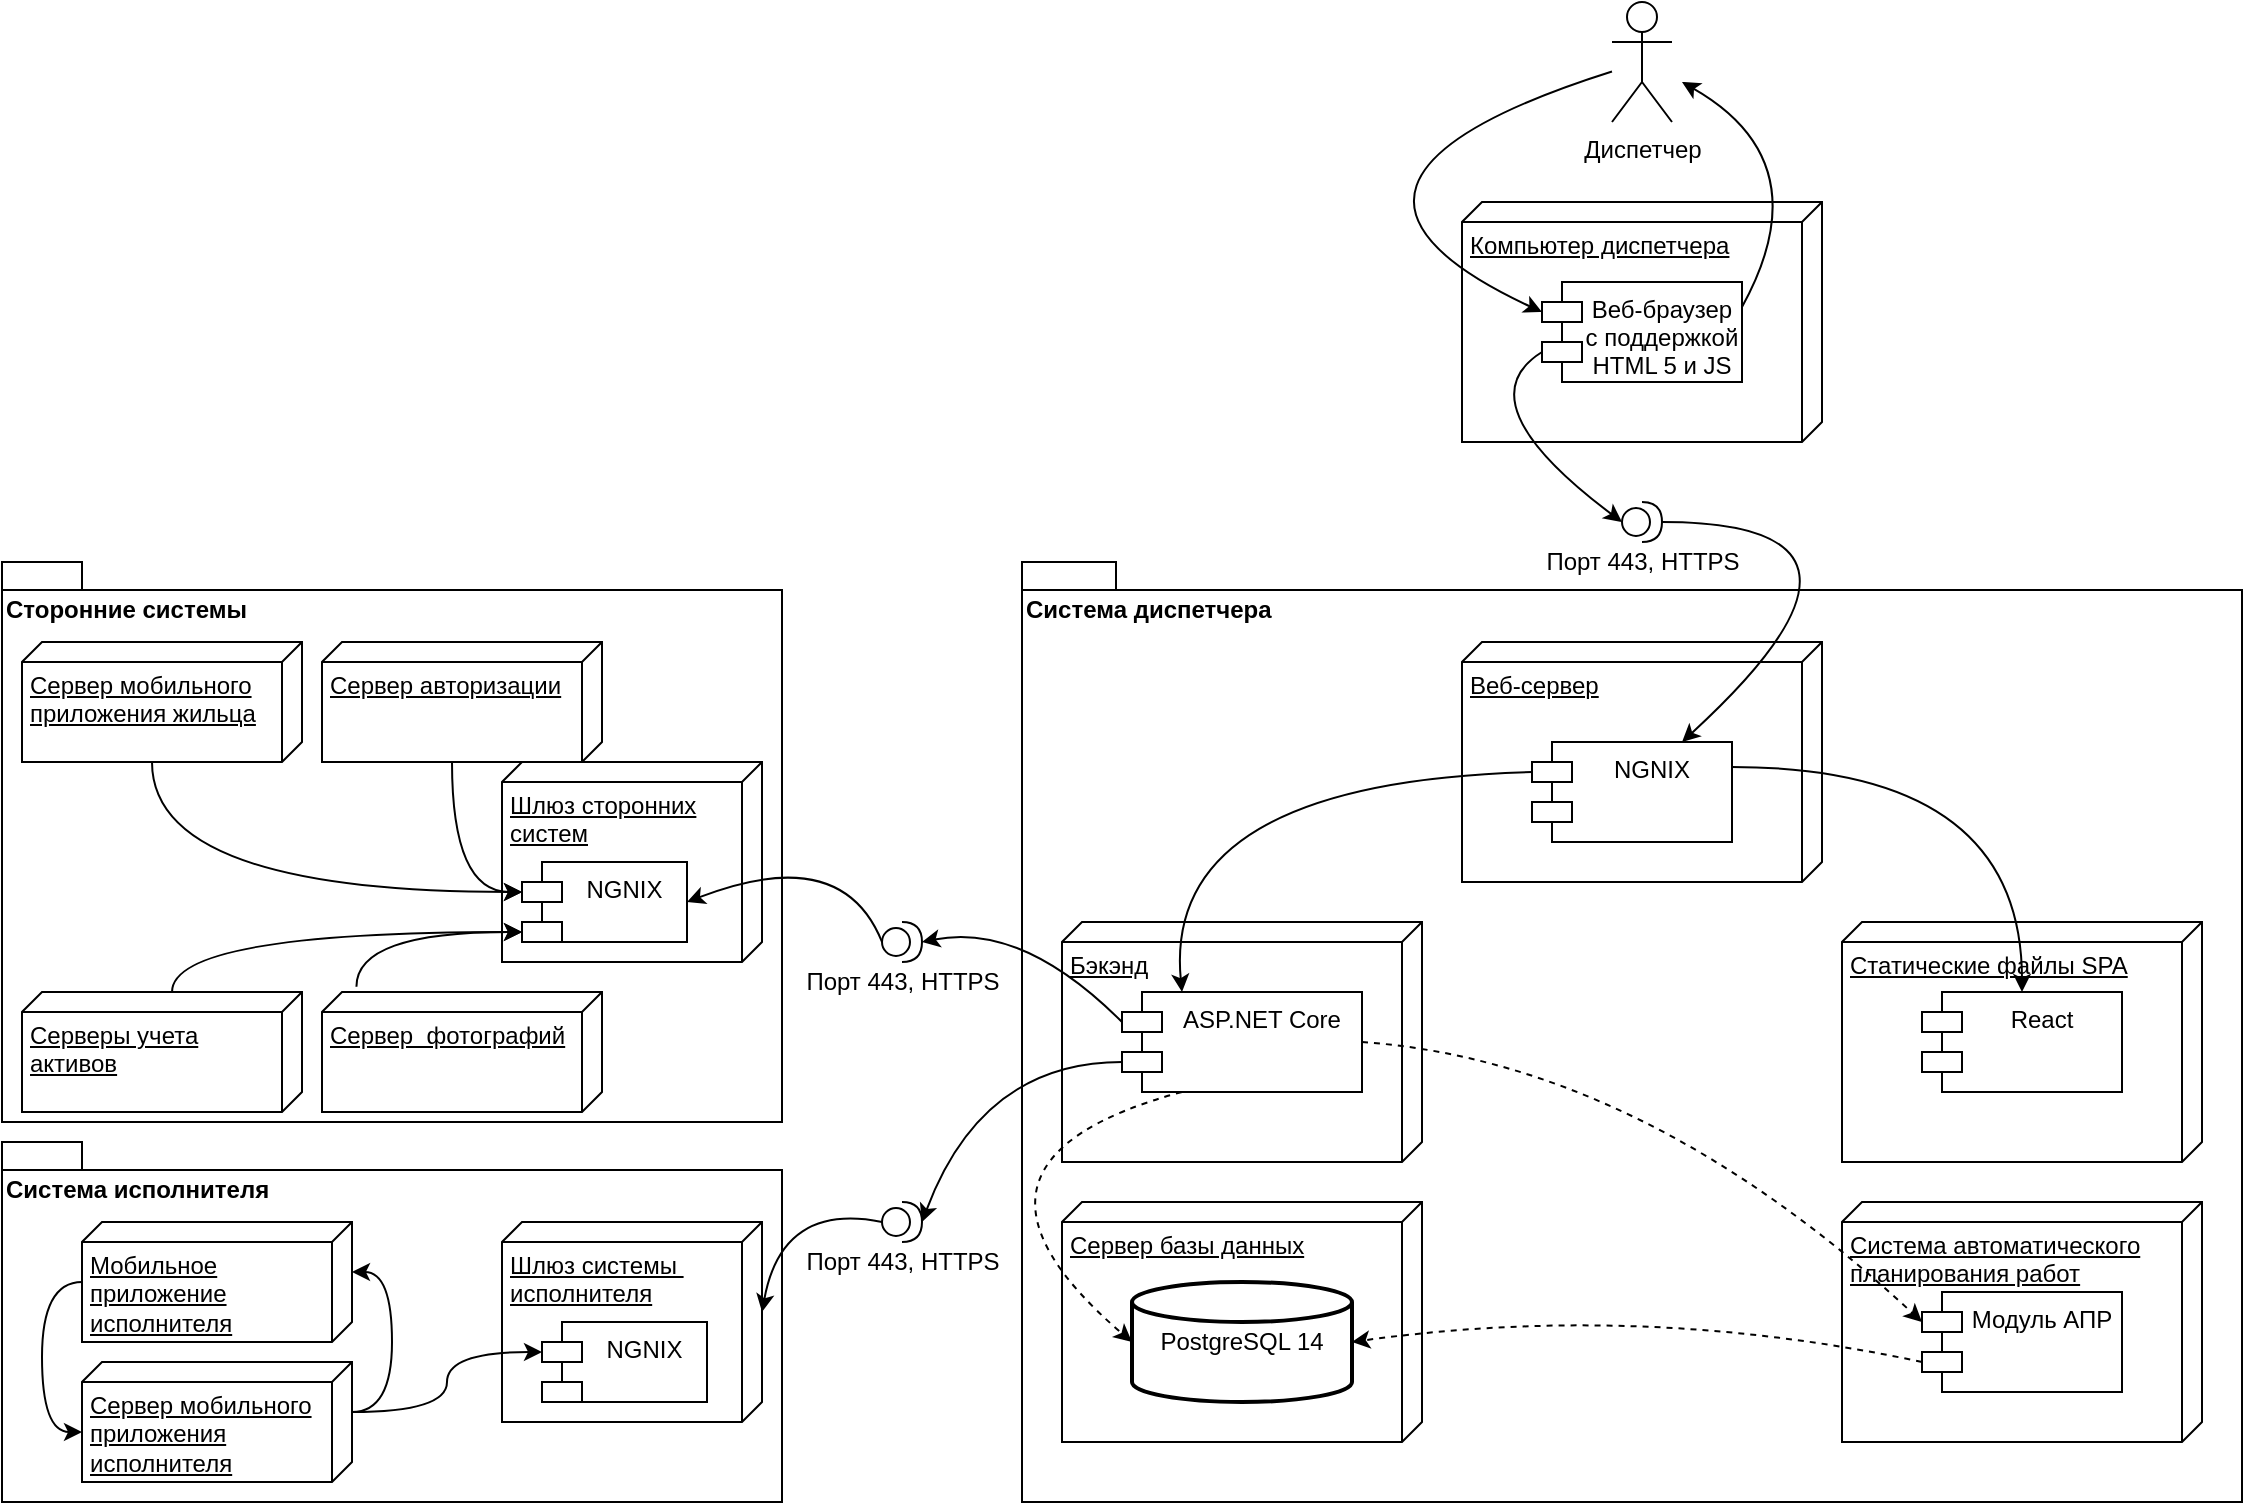<mxfile version="20.6.2" type="github">
  <diagram id="HOSZykifcjWmg74krggU" name="Page-1">
    <mxGraphModel dx="1718" dy="928" grid="1" gridSize="10" guides="1" tooltips="1" connect="1" arrows="1" fold="1" page="1" pageScale="1" pageWidth="850" pageHeight="1100" math="0" shadow="0">
      <root>
        <mxCell id="0" />
        <mxCell id="1" parent="0" />
        <mxCell id="c7Pb04o0xOLfkEv4fk63-9" value="Система диспетчера" style="shape=folder;fontStyle=1;spacingTop=10;tabWidth=40;tabHeight=14;tabPosition=left;html=1;verticalAlign=top;align=left;" parent="1" vertex="1">
          <mxGeometry x="510" y="300" width="610" height="470" as="geometry" />
        </mxCell>
        <mxCell id="c7Pb04o0xOLfkEv4fk63-4" value="Сторонние системы" style="shape=folder;fontStyle=1;spacingTop=10;tabWidth=40;tabHeight=14;tabPosition=left;html=1;verticalAlign=top;align=left;" parent="1" vertex="1">
          <mxGeometry y="300" width="390" height="280" as="geometry" />
        </mxCell>
        <mxCell id="c7Pb04o0xOLfkEv4fk63-5" value="Сервер мобильного &lt;br&gt;приложения жильца" style="verticalAlign=top;align=left;spacingTop=8;spacingLeft=2;spacingRight=12;shape=cube;size=10;direction=south;fontStyle=4;html=1;" parent="1" vertex="1">
          <mxGeometry x="10" y="340" width="140" height="60" as="geometry" />
        </mxCell>
        <mxCell id="c7Pb04o0xOLfkEv4fk63-6" value="Сервер авторизации" style="verticalAlign=top;align=left;spacingTop=8;spacingLeft=2;spacingRight=12;shape=cube;size=10;direction=south;fontStyle=4;html=1;" parent="1" vertex="1">
          <mxGeometry x="160" y="340" width="140" height="60" as="geometry" />
        </mxCell>
        <mxCell id="c7Pb04o0xOLfkEv4fk63-7" value="Серверы учета&lt;br&gt;активов" style="verticalAlign=top;align=left;spacingTop=8;spacingLeft=2;spacingRight=12;shape=cube;size=10;direction=south;fontStyle=4;html=1;" parent="1" vertex="1">
          <mxGeometry x="10" y="515" width="140" height="60" as="geometry" />
        </mxCell>
        <mxCell id="c7Pb04o0xOLfkEv4fk63-11" value="Сервер базы данных" style="verticalAlign=top;align=left;spacingTop=8;spacingLeft=2;spacingRight=12;shape=cube;size=10;direction=south;fontStyle=4;html=1;" parent="1" vertex="1">
          <mxGeometry x="530" y="620" width="180" height="120" as="geometry" />
        </mxCell>
        <mxCell id="c7Pb04o0xOLfkEv4fk63-12" value="PostgreSQL 14" style="strokeWidth=2;html=1;shape=mxgraph.flowchart.database;whiteSpace=wrap;verticalAlign=middle;" parent="1" vertex="1">
          <mxGeometry x="565" y="660" width="110" height="60" as="geometry" />
        </mxCell>
        <mxCell id="c7Pb04o0xOLfkEv4fk63-13" value="Веб-сервер" style="verticalAlign=top;align=left;spacingTop=8;spacingLeft=2;spacingRight=12;shape=cube;size=10;direction=south;fontStyle=4;html=1;" parent="1" vertex="1">
          <mxGeometry x="730" y="340" width="180" height="120" as="geometry" />
        </mxCell>
        <mxCell id="c7Pb04o0xOLfkEv4fk63-14" value="NGNIX" style="shape=module;align=left;spacingLeft=20;align=center;verticalAlign=top;" parent="1" vertex="1">
          <mxGeometry x="765" y="390" width="100" height="50" as="geometry" />
        </mxCell>
        <mxCell id="c7Pb04o0xOLfkEv4fk63-15" value="Диспетчер" style="shape=umlActor;verticalLabelPosition=bottom;verticalAlign=top;html=1;" parent="1" vertex="1">
          <mxGeometry x="805" y="20" width="30" height="60" as="geometry" />
        </mxCell>
        <mxCell id="c7Pb04o0xOLfkEv4fk63-27" value="Бэкэнд" style="verticalAlign=top;align=left;spacingTop=8;spacingLeft=2;spacingRight=12;shape=cube;size=10;direction=south;fontStyle=4;html=1;" parent="1" vertex="1">
          <mxGeometry x="530" y="480" width="180" height="120" as="geometry" />
        </mxCell>
        <mxCell id="c7Pb04o0xOLfkEv4fk63-28" value="ASP.NET Core" style="shape=module;align=left;spacingLeft=20;align=center;verticalAlign=top;" parent="1" vertex="1">
          <mxGeometry x="560" y="515" width="120" height="50" as="geometry" />
        </mxCell>
        <mxCell id="c7Pb04o0xOLfkEv4fk63-29" value="Статические файлы SPA" style="verticalAlign=top;align=left;spacingTop=8;spacingLeft=2;spacingRight=12;shape=cube;size=10;direction=south;fontStyle=4;html=1;" parent="1" vertex="1">
          <mxGeometry x="920" y="480" width="180" height="120" as="geometry" />
        </mxCell>
        <mxCell id="c7Pb04o0xOLfkEv4fk63-41" style="edgeStyle=orthogonalEdgeStyle;curved=1;orthogonalLoop=1;jettySize=auto;html=1;exitX=1;exitY=0.25;exitDx=0;exitDy=0;entryX=0.5;entryY=0;entryDx=0;entryDy=0;elbow=vertical;" parent="1" source="c7Pb04o0xOLfkEv4fk63-14" target="c7Pb04o0xOLfkEv4fk63-30" edge="1">
          <mxGeometry relative="1" as="geometry" />
        </mxCell>
        <mxCell id="c7Pb04o0xOLfkEv4fk63-30" value="React" style="shape=module;align=left;spacingLeft=20;align=center;verticalAlign=top;" parent="1" vertex="1">
          <mxGeometry x="960" y="515" width="100" height="50" as="geometry" />
        </mxCell>
        <mxCell id="c7Pb04o0xOLfkEv4fk63-37" value="" style="curved=1;endArrow=classic;html=1;elbow=vertical;entryX=0;entryY=0.5;entryDx=0;entryDy=0;exitX=0.25;exitY=1;exitDx=0;exitDy=0;entryPerimeter=0;dashed=1;" parent="1" source="c7Pb04o0xOLfkEv4fk63-28" target="c7Pb04o0xOLfkEv4fk63-12" edge="1">
          <mxGeometry width="50" height="50" relative="1" as="geometry">
            <mxPoint x="530" y="565" as="sourcePoint" />
            <mxPoint x="555" y="690" as="targetPoint" />
            <Array as="points">
              <mxPoint x="460" y="600" />
            </Array>
          </mxGeometry>
        </mxCell>
        <mxCell id="c7Pb04o0xOLfkEv4fk63-39" value="" style="curved=1;endArrow=classic;html=1;elbow=vertical;exitX=0;exitY=0;exitDx=0;exitDy=15;exitPerimeter=0;entryX=0.25;entryY=0;entryDx=0;entryDy=0;" parent="1" source="c7Pb04o0xOLfkEv4fk63-14" target="c7Pb04o0xOLfkEv4fk63-28" edge="1">
          <mxGeometry width="50" height="50" relative="1" as="geometry">
            <mxPoint x="580" y="460" as="sourcePoint" />
            <mxPoint x="630" y="410" as="targetPoint" />
            <Array as="points">
              <mxPoint x="580" y="410" />
            </Array>
          </mxGeometry>
        </mxCell>
        <mxCell id="c7Pb04o0xOLfkEv4fk63-43" value="Сервер&amp;nbsp; фотографий" style="verticalAlign=top;align=left;spacingTop=8;spacingLeft=2;spacingRight=12;shape=cube;size=10;direction=south;fontStyle=4;html=1;" parent="1" vertex="1">
          <mxGeometry x="160" y="515" width="140" height="60" as="geometry" />
        </mxCell>
        <mxCell id="c7Pb04o0xOLfkEv4fk63-46" value="Компьютер диспетчера" style="verticalAlign=top;align=left;spacingTop=8;spacingLeft=2;spacingRight=12;shape=cube;size=10;direction=south;fontStyle=4;html=1;" parent="1" vertex="1">
          <mxGeometry x="730" y="120" width="180" height="120" as="geometry" />
        </mxCell>
        <mxCell id="c7Pb04o0xOLfkEv4fk63-47" value="Веб-браузер&#xa;с поддержкой&#xa;HTML 5 и JS" style="shape=module;align=left;spacingLeft=20;align=center;verticalAlign=top;" parent="1" vertex="1">
          <mxGeometry x="770" y="160" width="100" height="50" as="geometry" />
        </mxCell>
        <mxCell id="c7Pb04o0xOLfkEv4fk63-49" value="" style="curved=1;endArrow=classic;html=1;elbow=vertical;exitX=1;exitY=0.5;exitDx=0;exitDy=0;entryX=0.75;entryY=0;entryDx=0;entryDy=0;exitPerimeter=0;" parent="1" source="c7Pb04o0xOLfkEv4fk63-61" target="c7Pb04o0xOLfkEv4fk63-14" edge="1">
          <mxGeometry width="50" height="50" relative="1" as="geometry">
            <mxPoint x="835" y="250" as="sourcePoint" />
            <mxPoint x="840" y="400" as="targetPoint" />
            <Array as="points">
              <mxPoint x="960" y="280" />
            </Array>
          </mxGeometry>
        </mxCell>
        <mxCell id="c7Pb04o0xOLfkEv4fk63-52" value="" style="curved=1;endArrow=classic;html=1;elbow=vertical;entryX=0;entryY=0;entryDx=0;entryDy=15;entryPerimeter=0;" parent="1" source="c7Pb04o0xOLfkEv4fk63-15" target="c7Pb04o0xOLfkEv4fk63-47" edge="1">
          <mxGeometry width="50" height="50" relative="1" as="geometry">
            <mxPoint x="620" y="150" as="sourcePoint" />
            <mxPoint x="570" y="200" as="targetPoint" />
            <Array as="points">
              <mxPoint x="630" y="110" />
            </Array>
          </mxGeometry>
        </mxCell>
        <mxCell id="c7Pb04o0xOLfkEv4fk63-53" value="" style="curved=1;endArrow=classic;html=1;elbow=vertical;entryX=0.75;entryY=0;entryDx=0;entryDy=0;exitX=1;exitY=0.25;exitDx=0;exitDy=0;" parent="1" source="c7Pb04o0xOLfkEv4fk63-47" edge="1">
          <mxGeometry width="50" height="50" relative="1" as="geometry">
            <mxPoint x="935" y="170" as="sourcePoint" />
            <mxPoint x="840" y="60" as="targetPoint" />
            <Array as="points">
              <mxPoint x="910" y="100" />
            </Array>
          </mxGeometry>
        </mxCell>
        <mxCell id="c7Pb04o0xOLfkEv4fk63-61" value="Порт 443, HTTPS" style="shape=providedRequiredInterface;html=1;verticalLabelPosition=bottom;sketch=0;" parent="1" vertex="1">
          <mxGeometry x="810" y="270" width="20" height="20" as="geometry" />
        </mxCell>
        <mxCell id="c7Pb04o0xOLfkEv4fk63-63" value="" style="curved=1;endArrow=classic;html=1;elbow=vertical;exitX=0;exitY=0;exitDx=0;exitDy=35;exitPerimeter=0;entryX=0;entryY=0.5;entryDx=0;entryDy=0;entryPerimeter=0;" parent="1" source="c7Pb04o0xOLfkEv4fk63-47" target="c7Pb04o0xOLfkEv4fk63-61" edge="1">
          <mxGeometry width="50" height="50" relative="1" as="geometry">
            <mxPoint x="650" y="270" as="sourcePoint" />
            <mxPoint x="700" y="220" as="targetPoint" />
            <Array as="points">
              <mxPoint x="730" y="220" />
            </Array>
          </mxGeometry>
        </mxCell>
        <mxCell id="FkNzXoSjD3-juMTVNShU-1" value="Система автоматического &lt;br&gt;планирования работ" style="verticalAlign=top;align=left;spacingTop=8;spacingLeft=2;spacingRight=12;shape=cube;size=10;direction=south;fontStyle=4;html=1;" parent="1" vertex="1">
          <mxGeometry x="920" y="620" width="180" height="120" as="geometry" />
        </mxCell>
        <mxCell id="FkNzXoSjD3-juMTVNShU-2" value="Модуль АПР" style="shape=module;align=left;spacingLeft=20;align=center;verticalAlign=top;" parent="1" vertex="1">
          <mxGeometry x="960" y="665" width="100" height="50" as="geometry" />
        </mxCell>
        <mxCell id="PSeWbSXy1p2zwvH1zqWu-2" value="" style="curved=1;endArrow=classic;html=1;rounded=0;dashed=1;exitX=0;exitY=0;exitDx=0;exitDy=35;exitPerimeter=0;entryX=1;entryY=0.5;entryDx=0;entryDy=0;entryPerimeter=0;" parent="1" source="FkNzXoSjD3-juMTVNShU-2" target="c7Pb04o0xOLfkEv4fk63-12" edge="1">
          <mxGeometry width="50" height="50" relative="1" as="geometry">
            <mxPoint x="790" y="740" as="sourcePoint" />
            <mxPoint x="840" y="690" as="targetPoint" />
            <Array as="points">
              <mxPoint x="820" y="670" />
            </Array>
          </mxGeometry>
        </mxCell>
        <mxCell id="PSeWbSXy1p2zwvH1zqWu-3" value="" style="curved=1;endArrow=classic;html=1;rounded=0;dashed=1;exitX=1;exitY=0.5;exitDx=0;exitDy=0;entryX=0;entryY=0;entryDx=0;entryDy=15;entryPerimeter=0;" parent="1" source="c7Pb04o0xOLfkEv4fk63-28" target="FkNzXoSjD3-juMTVNShU-2" edge="1">
          <mxGeometry width="50" height="50" relative="1" as="geometry">
            <mxPoint x="760" y="630" as="sourcePoint" />
            <mxPoint x="810" y="580" as="targetPoint" />
            <Array as="points">
              <mxPoint x="820" y="550" />
            </Array>
          </mxGeometry>
        </mxCell>
        <mxCell id="PSeWbSXy1p2zwvH1zqWu-5" value="Система исполнителя" style="shape=folder;fontStyle=1;spacingTop=10;tabWidth=40;tabHeight=14;tabPosition=left;html=1;verticalAlign=top;align=left;" parent="1" vertex="1">
          <mxGeometry y="590" width="390" height="180" as="geometry" />
        </mxCell>
        <mxCell id="8StI7TC810osYnpJ2KcV-23" style="edgeStyle=orthogonalEdgeStyle;curved=1;orthogonalLoop=1;jettySize=auto;html=1;entryX=0;entryY=0;entryDx=35;entryDy=135;entryPerimeter=0;" edge="1" parent="1" source="PSeWbSXy1p2zwvH1zqWu-6" target="PSeWbSXy1p2zwvH1zqWu-7">
          <mxGeometry relative="1" as="geometry">
            <Array as="points">
              <mxPoint x="20" y="660" />
              <mxPoint x="20" y="735" />
            </Array>
          </mxGeometry>
        </mxCell>
        <mxCell id="PSeWbSXy1p2zwvH1zqWu-6" value="Мобильное &lt;br&gt;приложение&lt;br&gt;исполнителя" style="verticalAlign=top;align=left;spacingTop=8;spacingLeft=2;spacingRight=12;shape=cube;size=10;direction=south;fontStyle=4;html=1;" parent="1" vertex="1">
          <mxGeometry x="40" y="630" width="135" height="60" as="geometry" />
        </mxCell>
        <mxCell id="8StI7TC810osYnpJ2KcV-22" style="edgeStyle=orthogonalEdgeStyle;curved=1;orthogonalLoop=1;jettySize=auto;html=1;exitX=0;exitY=0;exitDx=25;exitDy=0;exitPerimeter=0;entryX=0;entryY=0;entryDx=25;entryDy=0;entryPerimeter=0;" edge="1" parent="1" source="PSeWbSXy1p2zwvH1zqWu-7" target="PSeWbSXy1p2zwvH1zqWu-6">
          <mxGeometry relative="1" as="geometry" />
        </mxCell>
        <mxCell id="PSeWbSXy1p2zwvH1zqWu-7" value="Сервер мобильного &lt;br&gt;приложения &lt;br&gt;исполнителя" style="verticalAlign=top;align=left;spacingTop=8;spacingLeft=2;spacingRight=12;shape=cube;size=10;direction=south;fontStyle=4;html=1;" parent="1" vertex="1">
          <mxGeometry x="40" y="700" width="135" height="60" as="geometry" />
        </mxCell>
        <mxCell id="PSeWbSXy1p2zwvH1zqWu-8" value="" style="curved=1;endArrow=classic;html=1;rounded=0;exitX=0;exitY=0;exitDx=0;exitDy=35;exitPerimeter=0;entryX=1;entryY=0.5;entryDx=0;entryDy=0;entryPerimeter=0;" parent="1" source="c7Pb04o0xOLfkEv4fk63-28" target="8StI7TC810osYnpJ2KcV-17" edge="1">
          <mxGeometry width="50" height="50" relative="1" as="geometry">
            <mxPoint x="430" y="820" as="sourcePoint" />
            <mxPoint x="480" y="770" as="targetPoint" />
            <Array as="points">
              <mxPoint x="490" y="550" />
            </Array>
          </mxGeometry>
        </mxCell>
        <mxCell id="8StI7TC810osYnpJ2KcV-1" value="Шлюз сторонних &lt;br&gt;систем" style="verticalAlign=top;align=left;spacingTop=8;spacingLeft=2;spacingRight=12;shape=cube;size=10;direction=south;fontStyle=4;html=1;" vertex="1" parent="1">
          <mxGeometry x="250" y="400" width="130" height="100" as="geometry" />
        </mxCell>
        <mxCell id="8StI7TC810osYnpJ2KcV-3" style="edgeStyle=orthogonalEdgeStyle;orthogonalLoop=1;jettySize=auto;html=1;curved=1;entryX=0;entryY=0;entryDx=0;entryDy=15;entryPerimeter=0;exitX=0;exitY=0;exitDx=60;exitDy=75;exitPerimeter=0;" edge="1" parent="1" source="c7Pb04o0xOLfkEv4fk63-5" target="8StI7TC810osYnpJ2KcV-2">
          <mxGeometry relative="1" as="geometry" />
        </mxCell>
        <mxCell id="8StI7TC810osYnpJ2KcV-4" style="edgeStyle=orthogonalEdgeStyle;curved=1;orthogonalLoop=1;jettySize=auto;html=1;exitX=0;exitY=0;exitDx=60;exitDy=75;exitPerimeter=0;entryX=0;entryY=0;entryDx=0;entryDy=15;entryPerimeter=0;" edge="1" parent="1" source="c7Pb04o0xOLfkEv4fk63-6" target="8StI7TC810osYnpJ2KcV-2">
          <mxGeometry relative="1" as="geometry" />
        </mxCell>
        <mxCell id="8StI7TC810osYnpJ2KcV-11" style="edgeStyle=orthogonalEdgeStyle;curved=1;orthogonalLoop=1;jettySize=auto;html=1;exitX=-0.044;exitY=0.877;exitDx=0;exitDy=0;exitPerimeter=0;entryX=0;entryY=0;entryDx=0;entryDy=35;entryPerimeter=0;" edge="1" parent="1" source="c7Pb04o0xOLfkEv4fk63-43" target="8StI7TC810osYnpJ2KcV-2">
          <mxGeometry relative="1" as="geometry" />
        </mxCell>
        <mxCell id="8StI7TC810osYnpJ2KcV-2" value="NGNIX" style="shape=module;align=left;spacingLeft=20;align=center;verticalAlign=top;" vertex="1" parent="1">
          <mxGeometry x="260" y="450" width="82.5" height="40" as="geometry" />
        </mxCell>
        <mxCell id="8StI7TC810osYnpJ2KcV-6" style="edgeStyle=orthogonalEdgeStyle;curved=1;orthogonalLoop=1;jettySize=auto;html=1;exitX=0;exitY=0;exitDx=0;exitDy=65;exitPerimeter=0;entryX=0;entryY=0;entryDx=0;entryDy=35;entryPerimeter=0;" edge="1" parent="1" source="c7Pb04o0xOLfkEv4fk63-7" target="8StI7TC810osYnpJ2KcV-2">
          <mxGeometry relative="1" as="geometry" />
        </mxCell>
        <mxCell id="8StI7TC810osYnpJ2KcV-8" value="Порт 443, HTTPS" style="shape=providedRequiredInterface;html=1;verticalLabelPosition=bottom;sketch=0;" vertex="1" parent="1">
          <mxGeometry x="440" y="480" width="20" height="20" as="geometry" />
        </mxCell>
        <mxCell id="8StI7TC810osYnpJ2KcV-12" value="" style="curved=1;endArrow=classic;html=1;exitX=0;exitY=0;exitDx=0;exitDy=15;exitPerimeter=0;entryX=1;entryY=0.5;entryDx=0;entryDy=0;entryPerimeter=0;" edge="1" parent="1" source="c7Pb04o0xOLfkEv4fk63-28" target="8StI7TC810osYnpJ2KcV-8">
          <mxGeometry width="50" height="50" relative="1" as="geometry">
            <mxPoint x="440" y="450" as="sourcePoint" />
            <mxPoint x="490" y="400" as="targetPoint" />
            <Array as="points">
              <mxPoint x="510" y="480" />
            </Array>
          </mxGeometry>
        </mxCell>
        <mxCell id="8StI7TC810osYnpJ2KcV-14" value="" style="curved=1;endArrow=classic;html=1;exitX=0;exitY=0.5;exitDx=0;exitDy=0;exitPerimeter=0;entryX=1;entryY=0.5;entryDx=0;entryDy=0;" edge="1" parent="1" source="8StI7TC810osYnpJ2KcV-8" target="8StI7TC810osYnpJ2KcV-2">
          <mxGeometry width="50" height="50" relative="1" as="geometry">
            <mxPoint x="505" y="460" as="sourcePoint" />
            <mxPoint x="415" y="420" as="targetPoint" />
            <Array as="points">
              <mxPoint x="420" y="440" />
            </Array>
          </mxGeometry>
        </mxCell>
        <mxCell id="8StI7TC810osYnpJ2KcV-15" value="Шлюз системы&amp;nbsp;&lt;br&gt;исполнителя" style="verticalAlign=top;align=left;spacingTop=8;spacingLeft=2;spacingRight=12;shape=cube;size=10;direction=south;fontStyle=4;html=1;" vertex="1" parent="1">
          <mxGeometry x="250" y="630" width="130" height="100" as="geometry" />
        </mxCell>
        <mxCell id="8StI7TC810osYnpJ2KcV-16" value="NGNIX" style="shape=module;align=left;spacingLeft=20;align=center;verticalAlign=top;" vertex="1" parent="1">
          <mxGeometry x="270" y="680" width="82.5" height="40" as="geometry" />
        </mxCell>
        <mxCell id="8StI7TC810osYnpJ2KcV-17" value="Порт 443, HTTPS" style="shape=providedRequiredInterface;html=1;verticalLabelPosition=bottom;sketch=0;" vertex="1" parent="1">
          <mxGeometry x="440" y="620" width="20" height="20" as="geometry" />
        </mxCell>
        <mxCell id="8StI7TC810osYnpJ2KcV-19" value="" style="curved=1;endArrow=classic;html=1;rounded=0;exitX=0;exitY=0.5;exitDx=0;exitDy=0;exitPerimeter=0;entryX=0;entryY=0;entryDx=45;entryDy=0;entryPerimeter=0;" edge="1" parent="1" source="8StI7TC810osYnpJ2KcV-17" target="8StI7TC810osYnpJ2KcV-15">
          <mxGeometry width="50" height="50" relative="1" as="geometry">
            <mxPoint x="510" y="675" as="sourcePoint" />
            <mxPoint x="410" y="700" as="targetPoint" />
            <Array as="points">
              <mxPoint x="390" y="620" />
            </Array>
          </mxGeometry>
        </mxCell>
        <mxCell id="8StI7TC810osYnpJ2KcV-24" style="edgeStyle=orthogonalEdgeStyle;curved=1;orthogonalLoop=1;jettySize=auto;html=1;exitX=0;exitY=0;exitDx=25;exitDy=0;exitPerimeter=0;entryX=0;entryY=0;entryDx=0;entryDy=15;entryPerimeter=0;" edge="1" parent="1" source="PSeWbSXy1p2zwvH1zqWu-7" target="8StI7TC810osYnpJ2KcV-16">
          <mxGeometry relative="1" as="geometry" />
        </mxCell>
      </root>
    </mxGraphModel>
  </diagram>
</mxfile>

